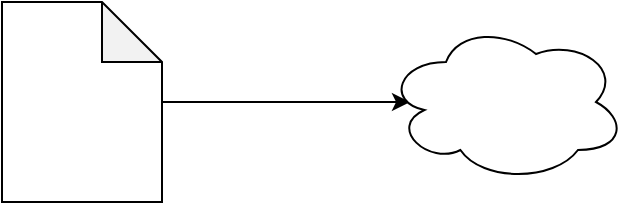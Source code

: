 <mxfile version="15.1.4" type="github">
  <diagram id="tpC0G9TIvh7pOY5HOuUN" name="Page-1">
    <mxGraphModel dx="874" dy="589" grid="0" gridSize="10" guides="1" tooltips="1" connect="1" arrows="1" fold="1" page="1" pageScale="1" pageWidth="827" pageHeight="1169" math="0" shadow="0">
      <root>
        <mxCell id="0" />
        <mxCell id="1" parent="0" />
        <mxCell id="4K-yeC07X4enUbnwsxa1-4" style="edgeStyle=orthogonalEdgeStyle;rounded=0;orthogonalLoop=1;jettySize=auto;html=1;entryX=0.1;entryY=0.5;entryDx=0;entryDy=0;entryPerimeter=0;" edge="1" parent="1" source="4K-yeC07X4enUbnwsxa1-1" target="4K-yeC07X4enUbnwsxa1-2">
          <mxGeometry relative="1" as="geometry" />
        </mxCell>
        <mxCell id="4K-yeC07X4enUbnwsxa1-1" value="" style="shape=note;whiteSpace=wrap;html=1;backgroundOutline=1;darkOpacity=0.05;" vertex="1" parent="1">
          <mxGeometry x="42" y="200" width="80" height="100" as="geometry" />
        </mxCell>
        <mxCell id="4K-yeC07X4enUbnwsxa1-2" value="" style="ellipse;shape=cloud;whiteSpace=wrap;html=1;" vertex="1" parent="1">
          <mxGeometry x="234" y="210" width="120" height="80" as="geometry" />
        </mxCell>
      </root>
    </mxGraphModel>
  </diagram>
</mxfile>
